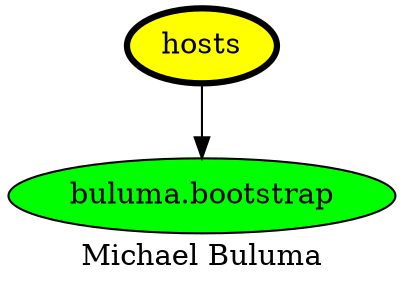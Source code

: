 digraph PhiloDilemma {
  label = "Michael Buluma" ;
  overlap=false
  {
    "hosts" [fillcolor=yellow style=filled penwidth=3]
    "buluma.bootstrap" [fillcolor=green style=filled]
  }
  "hosts" -> "buluma.bootstrap"
}
